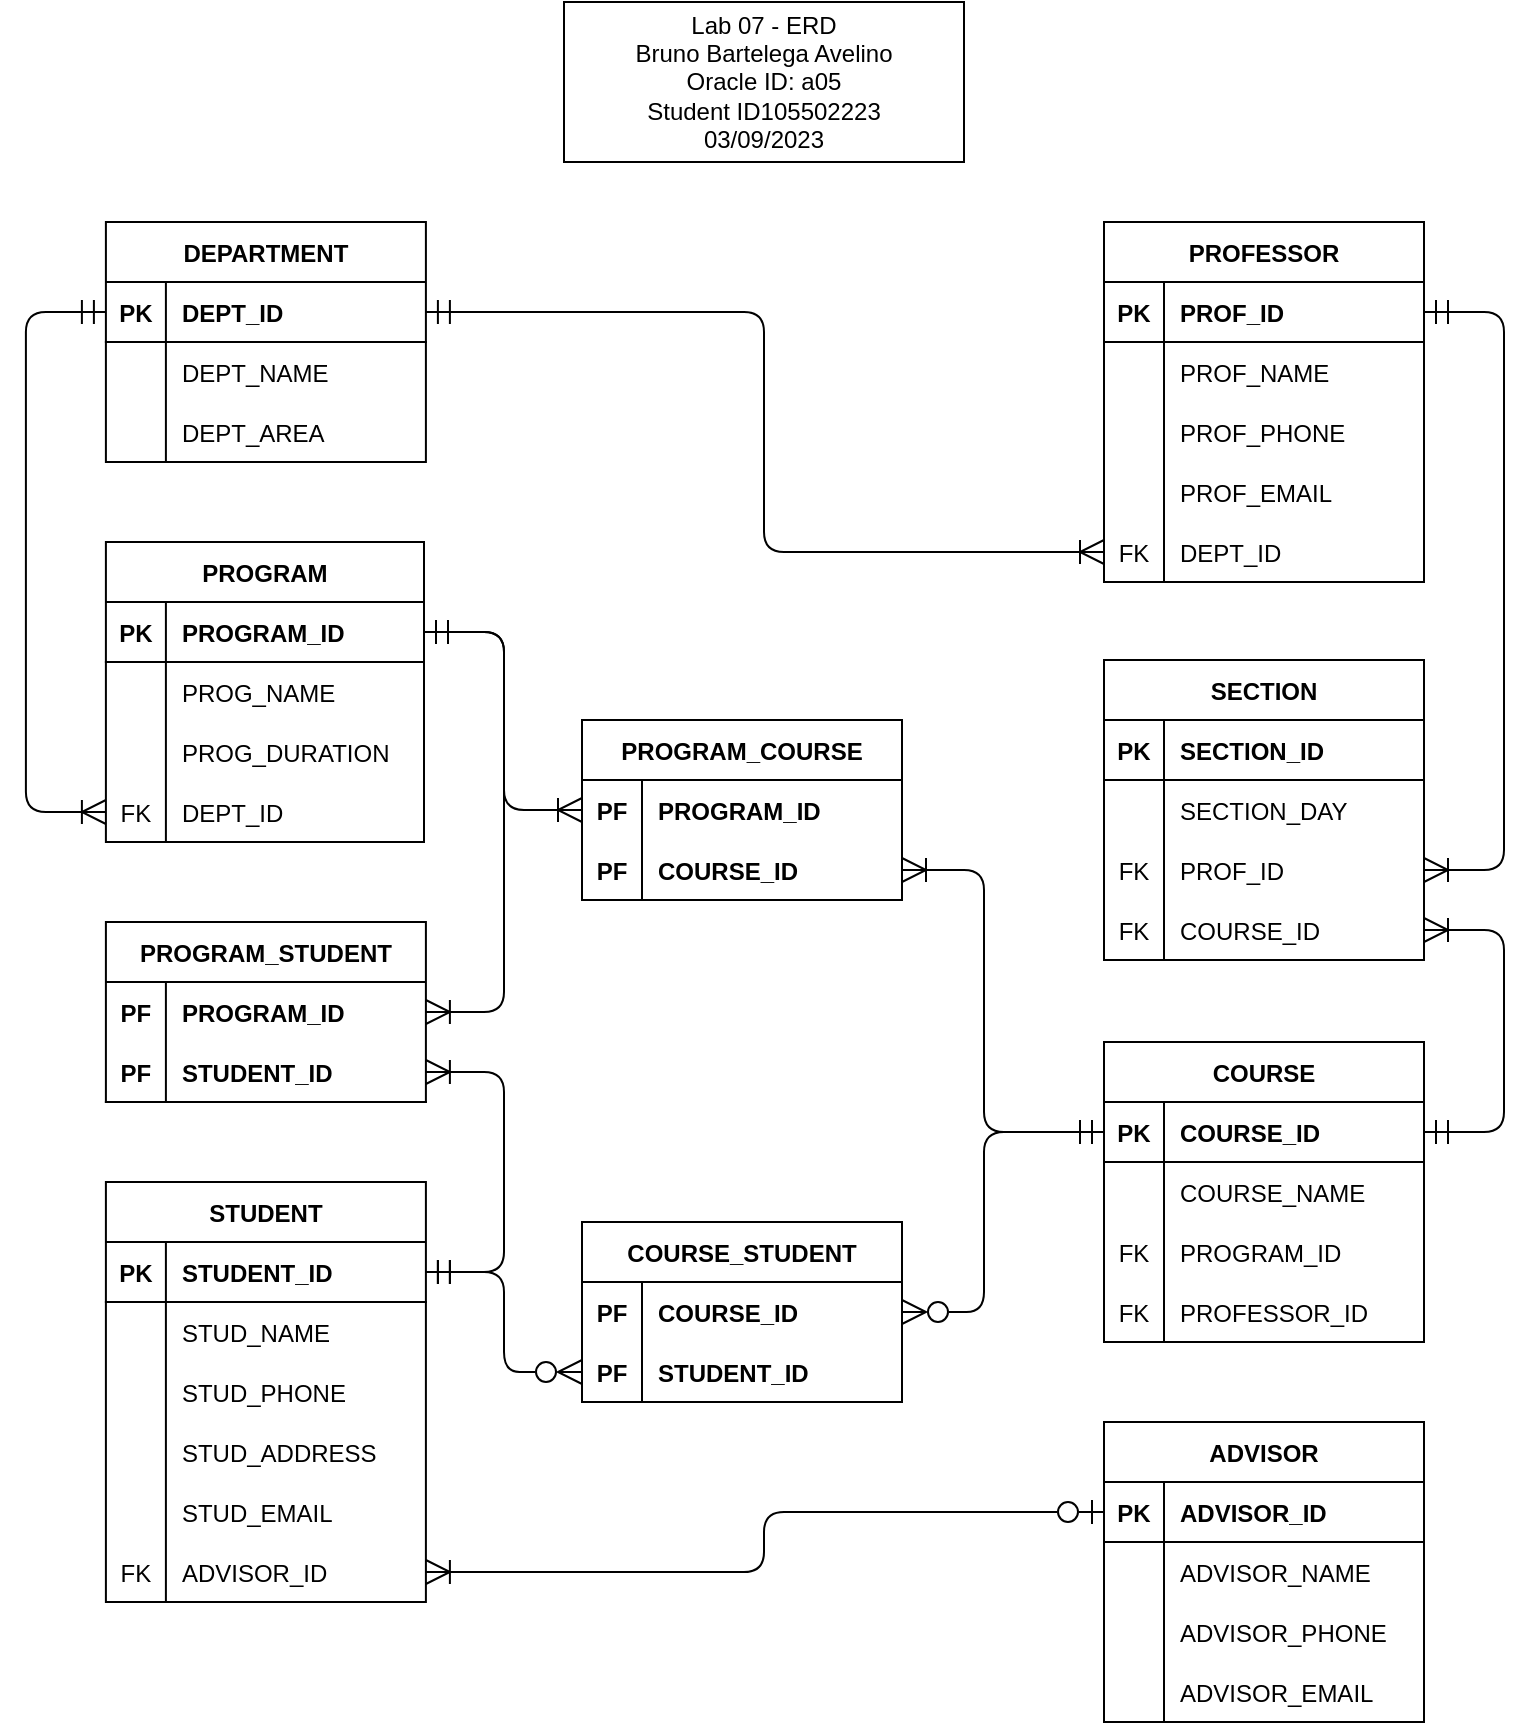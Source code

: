 <mxfile version="21.0.4"><diagram id="CVTGVCPE7LgqvDYVuEte" name="Page-1"><mxGraphModel dx="867" dy="292" grid="1" gridSize="10" guides="1" tooltips="1" connect="1" arrows="1" fold="1" page="1" pageScale="1" pageWidth="850" pageHeight="1100" math="0" shadow="0"><root><mxCell id="0"/><mxCell id="1" parent="0"/><mxCell id="XXYqgjuafxmfGuiQowhN-2" value="&lt;div&gt;Lab 07 - ERD&lt;br&gt;&lt;/div&gt;&lt;div&gt;Bruno Bartelega Avelino&lt;/div&gt;&lt;div&gt;Oracle ID: a05&lt;br&gt;&lt;/div&gt;&lt;div&gt;Student ID105502223&lt;/div&gt;&lt;div&gt;03/09/2023&lt;br&gt;&lt;/div&gt;" style="rounded=0;whiteSpace=wrap;html=1;" parent="1" vertex="1"><mxGeometry x="320" y="60" width="200" height="80" as="geometry"/></mxCell><mxCell id="5p3Mt7-Sqx5Fg2AVZ-9w-5" value="PROGRAM" style="shape=table;startSize=30;container=1;collapsible=1;childLayout=tableLayout;fixedRows=1;rowLines=0;fontStyle=1;align=center;resizeLast=1;" parent="1" vertex="1"><mxGeometry x="90.95" y="330" width="159.05" height="150" as="geometry"><mxRectangle x="170" y="80" width="120" height="30" as="alternateBounds"/></mxGeometry></mxCell><mxCell id="5p3Mt7-Sqx5Fg2AVZ-9w-6" value="" style="shape=tableRow;horizontal=0;startSize=0;swimlaneHead=0;swimlaneBody=0;fillColor=none;collapsible=0;dropTarget=0;points=[[0,0.5],[1,0.5]];portConstraint=eastwest;top=0;left=0;right=0;bottom=1;" parent="5p3Mt7-Sqx5Fg2AVZ-9w-5" vertex="1"><mxGeometry y="30" width="159.05" height="30" as="geometry"/></mxCell><mxCell id="5p3Mt7-Sqx5Fg2AVZ-9w-7" value="PK" style="shape=partialRectangle;connectable=0;fillColor=none;top=0;left=0;bottom=0;right=0;fontStyle=1;overflow=hidden;" parent="5p3Mt7-Sqx5Fg2AVZ-9w-6" vertex="1"><mxGeometry width="30" height="30" as="geometry"><mxRectangle width="30" height="30" as="alternateBounds"/></mxGeometry></mxCell><mxCell id="5p3Mt7-Sqx5Fg2AVZ-9w-8" value="PROGRAM_ID" style="shape=partialRectangle;connectable=0;fillColor=none;top=0;left=0;bottom=0;right=0;align=left;spacingLeft=6;fontStyle=1;overflow=hidden;" parent="5p3Mt7-Sqx5Fg2AVZ-9w-6" vertex="1"><mxGeometry x="30" width="129.05" height="30" as="geometry"><mxRectangle width="129.05" height="30" as="alternateBounds"/></mxGeometry></mxCell><mxCell id="5p3Mt7-Sqx5Fg2AVZ-9w-9" value="" style="shape=tableRow;horizontal=0;startSize=0;swimlaneHead=0;swimlaneBody=0;fillColor=none;collapsible=0;dropTarget=0;points=[[0,0.5],[1,0.5]];portConstraint=eastwest;top=0;left=0;right=0;bottom=0;" parent="5p3Mt7-Sqx5Fg2AVZ-9w-5" vertex="1"><mxGeometry y="60" width="159.05" height="30" as="geometry"/></mxCell><mxCell id="5p3Mt7-Sqx5Fg2AVZ-9w-10" value="" style="shape=partialRectangle;connectable=0;fillColor=none;top=0;left=0;bottom=0;right=0;editable=1;overflow=hidden;strokeColor=default;" parent="5p3Mt7-Sqx5Fg2AVZ-9w-9" vertex="1"><mxGeometry width="30" height="30" as="geometry"><mxRectangle width="30" height="30" as="alternateBounds"/></mxGeometry></mxCell><mxCell id="5p3Mt7-Sqx5Fg2AVZ-9w-11" value="PROG_NAME" style="shape=partialRectangle;connectable=0;fillColor=none;top=0;left=0;bottom=0;right=0;align=left;spacingLeft=6;overflow=hidden;strokeColor=default;" parent="5p3Mt7-Sqx5Fg2AVZ-9w-9" vertex="1"><mxGeometry x="30" width="129.05" height="30" as="geometry"><mxRectangle width="129.05" height="30" as="alternateBounds"/></mxGeometry></mxCell><mxCell id="5p3Mt7-Sqx5Fg2AVZ-9w-104" value="" style="shape=tableRow;horizontal=0;startSize=0;swimlaneHead=0;swimlaneBody=0;fillColor=none;collapsible=0;dropTarget=0;points=[[0,0.5],[1,0.5]];portConstraint=eastwest;top=0;left=0;right=0;bottom=0;" parent="5p3Mt7-Sqx5Fg2AVZ-9w-5" vertex="1"><mxGeometry y="90" width="159.05" height="30" as="geometry"/></mxCell><mxCell id="5p3Mt7-Sqx5Fg2AVZ-9w-105" value="" style="shape=partialRectangle;connectable=0;fillColor=none;top=0;left=0;bottom=0;right=0;editable=1;overflow=hidden;strokeColor=default;" parent="5p3Mt7-Sqx5Fg2AVZ-9w-104" vertex="1"><mxGeometry width="30" height="30" as="geometry"><mxRectangle width="30" height="30" as="alternateBounds"/></mxGeometry></mxCell><mxCell id="5p3Mt7-Sqx5Fg2AVZ-9w-106" value="PROG_DURATION" style="shape=partialRectangle;connectable=0;fillColor=none;top=0;left=0;bottom=0;right=0;align=left;spacingLeft=6;overflow=hidden;strokeColor=default;" parent="5p3Mt7-Sqx5Fg2AVZ-9w-104" vertex="1"><mxGeometry x="30" width="129.05" height="30" as="geometry"><mxRectangle width="129.05" height="30" as="alternateBounds"/></mxGeometry></mxCell><mxCell id="5p3Mt7-Sqx5Fg2AVZ-9w-12" value="" style="shape=tableRow;horizontal=0;startSize=0;swimlaneHead=0;swimlaneBody=0;fillColor=none;collapsible=0;dropTarget=0;points=[[0,0.5],[1,0.5]];portConstraint=eastwest;top=0;left=0;right=0;bottom=0;" parent="5p3Mt7-Sqx5Fg2AVZ-9w-5" vertex="1"><mxGeometry y="120" width="159.05" height="30" as="geometry"/></mxCell><mxCell id="5p3Mt7-Sqx5Fg2AVZ-9w-13" value="FK" style="shape=partialRectangle;connectable=0;fillColor=none;top=0;left=0;bottom=0;right=0;editable=1;overflow=hidden;" parent="5p3Mt7-Sqx5Fg2AVZ-9w-12" vertex="1"><mxGeometry width="30" height="30" as="geometry"><mxRectangle width="30" height="30" as="alternateBounds"/></mxGeometry></mxCell><mxCell id="5p3Mt7-Sqx5Fg2AVZ-9w-14" value="DEPT_ID" style="shape=partialRectangle;connectable=0;fillColor=none;top=0;left=0;bottom=0;right=0;align=left;spacingLeft=6;overflow=hidden;strokeColor=default;" parent="5p3Mt7-Sqx5Fg2AVZ-9w-12" vertex="1"><mxGeometry x="30" width="129.05" height="30" as="geometry"><mxRectangle width="129.05" height="30" as="alternateBounds"/></mxGeometry></mxCell><mxCell id="5p3Mt7-Sqx5Fg2AVZ-9w-15" value="DEPARTMENT" style="shape=table;startSize=30;container=1;collapsible=1;childLayout=tableLayout;fixedRows=1;rowLines=0;fontStyle=1;align=center;resizeLast=1;" parent="1" vertex="1"><mxGeometry x="90.95" y="170" width="160" height="120" as="geometry"><mxRectangle x="170" y="80" width="120" height="30" as="alternateBounds"/></mxGeometry></mxCell><mxCell id="5p3Mt7-Sqx5Fg2AVZ-9w-16" value="" style="shape=tableRow;horizontal=0;startSize=0;swimlaneHead=0;swimlaneBody=0;fillColor=none;collapsible=0;dropTarget=0;points=[[0,0.5],[1,0.5]];portConstraint=eastwest;top=0;left=0;right=0;bottom=1;" parent="5p3Mt7-Sqx5Fg2AVZ-9w-15" vertex="1"><mxGeometry y="30" width="160" height="30" as="geometry"/></mxCell><mxCell id="5p3Mt7-Sqx5Fg2AVZ-9w-17" value="PK" style="shape=partialRectangle;connectable=0;fillColor=none;top=0;left=0;bottom=0;right=0;fontStyle=1;overflow=hidden;" parent="5p3Mt7-Sqx5Fg2AVZ-9w-16" vertex="1"><mxGeometry width="30" height="30" as="geometry"><mxRectangle width="30" height="30" as="alternateBounds"/></mxGeometry></mxCell><mxCell id="5p3Mt7-Sqx5Fg2AVZ-9w-18" value="DEPT_ID" style="shape=partialRectangle;connectable=0;fillColor=none;top=0;left=0;bottom=0;right=0;align=left;spacingLeft=6;fontStyle=1;overflow=hidden;" parent="5p3Mt7-Sqx5Fg2AVZ-9w-16" vertex="1"><mxGeometry x="30" width="130" height="30" as="geometry"><mxRectangle width="130" height="30" as="alternateBounds"/></mxGeometry></mxCell><mxCell id="5p3Mt7-Sqx5Fg2AVZ-9w-19" value="" style="shape=tableRow;horizontal=0;startSize=0;swimlaneHead=0;swimlaneBody=0;fillColor=none;collapsible=0;dropTarget=0;points=[[0,0.5],[1,0.5]];portConstraint=eastwest;top=0;left=0;right=0;bottom=0;" parent="5p3Mt7-Sqx5Fg2AVZ-9w-15" vertex="1"><mxGeometry y="60" width="160" height="30" as="geometry"/></mxCell><mxCell id="5p3Mt7-Sqx5Fg2AVZ-9w-20" value="" style="shape=partialRectangle;connectable=0;fillColor=none;top=0;left=0;bottom=0;right=0;editable=1;overflow=hidden;strokeColor=default;" parent="5p3Mt7-Sqx5Fg2AVZ-9w-19" vertex="1"><mxGeometry width="30" height="30" as="geometry"><mxRectangle width="30" height="30" as="alternateBounds"/></mxGeometry></mxCell><mxCell id="5p3Mt7-Sqx5Fg2AVZ-9w-21" value="DEPT_NAME" style="shape=partialRectangle;connectable=0;fillColor=none;top=0;left=0;bottom=0;right=0;align=left;spacingLeft=6;overflow=hidden;strokeColor=default;" parent="5p3Mt7-Sqx5Fg2AVZ-9w-19" vertex="1"><mxGeometry x="30" width="130" height="30" as="geometry"><mxRectangle width="130" height="30" as="alternateBounds"/></mxGeometry></mxCell><mxCell id="5p3Mt7-Sqx5Fg2AVZ-9w-22" value="" style="shape=tableRow;horizontal=0;startSize=0;swimlaneHead=0;swimlaneBody=0;fillColor=none;collapsible=0;dropTarget=0;points=[[0,0.5],[1,0.5]];portConstraint=eastwest;top=0;left=0;right=0;bottom=0;" parent="5p3Mt7-Sqx5Fg2AVZ-9w-15" vertex="1"><mxGeometry y="90" width="160" height="30" as="geometry"/></mxCell><mxCell id="5p3Mt7-Sqx5Fg2AVZ-9w-23" value="" style="shape=partialRectangle;connectable=0;fillColor=none;top=0;left=0;bottom=0;right=0;editable=1;overflow=hidden;" parent="5p3Mt7-Sqx5Fg2AVZ-9w-22" vertex="1"><mxGeometry width="30" height="30" as="geometry"><mxRectangle width="30" height="30" as="alternateBounds"/></mxGeometry></mxCell><mxCell id="5p3Mt7-Sqx5Fg2AVZ-9w-24" value="DEPT_AREA" style="shape=partialRectangle;connectable=0;fillColor=none;top=0;left=0;bottom=0;right=0;align=left;spacingLeft=6;overflow=hidden;strokeColor=default;" parent="5p3Mt7-Sqx5Fg2AVZ-9w-22" vertex="1"><mxGeometry x="30" width="130" height="30" as="geometry"><mxRectangle width="130" height="30" as="alternateBounds"/></mxGeometry></mxCell><mxCell id="5p3Mt7-Sqx5Fg2AVZ-9w-25" value="PROGRAM_STUDENT" style="shape=table;startSize=30;container=1;collapsible=1;childLayout=tableLayout;fixedRows=1;rowLines=0;fontStyle=1;align=center;resizeLast=1;" parent="1" vertex="1"><mxGeometry x="90.95" y="520" width="160" height="90" as="geometry"/></mxCell><mxCell id="5p3Mt7-Sqx5Fg2AVZ-9w-26" value="" style="shape=tableRow;horizontal=0;startSize=0;swimlaneHead=0;swimlaneBody=0;fillColor=none;collapsible=0;dropTarget=0;points=[[0,0.5],[1,0.5]];portConstraint=eastwest;top=0;left=0;right=0;bottom=0;" parent="5p3Mt7-Sqx5Fg2AVZ-9w-25" vertex="1"><mxGeometry y="30" width="160" height="30" as="geometry"/></mxCell><mxCell id="5p3Mt7-Sqx5Fg2AVZ-9w-27" value="PF" style="shape=partialRectangle;connectable=0;fillColor=none;top=0;left=0;bottom=0;right=0;fontStyle=1;overflow=hidden;" parent="5p3Mt7-Sqx5Fg2AVZ-9w-26" vertex="1"><mxGeometry width="30" height="30" as="geometry"><mxRectangle width="30" height="30" as="alternateBounds"/></mxGeometry></mxCell><mxCell id="5p3Mt7-Sqx5Fg2AVZ-9w-28" value="PROGRAM_ID" style="shape=partialRectangle;connectable=0;fillColor=none;top=0;left=0;bottom=0;right=0;align=left;spacingLeft=6;fontStyle=1;overflow=hidden;" parent="5p3Mt7-Sqx5Fg2AVZ-9w-26" vertex="1"><mxGeometry x="30" width="130" height="30" as="geometry"><mxRectangle width="130" height="30" as="alternateBounds"/></mxGeometry></mxCell><mxCell id="5p3Mt7-Sqx5Fg2AVZ-9w-29" value="" style="shape=tableRow;horizontal=0;startSize=0;swimlaneHead=0;swimlaneBody=0;fillColor=none;collapsible=0;dropTarget=0;points=[[0,0.5],[1,0.5]];portConstraint=eastwest;top=0;left=0;right=0;bottom=1;" parent="5p3Mt7-Sqx5Fg2AVZ-9w-25" vertex="1"><mxGeometry y="60" width="160" height="30" as="geometry"/></mxCell><mxCell id="5p3Mt7-Sqx5Fg2AVZ-9w-30" value="PF" style="shape=partialRectangle;connectable=0;fillColor=none;top=0;left=0;bottom=0;right=0;fontStyle=1;overflow=hidden;" parent="5p3Mt7-Sqx5Fg2AVZ-9w-29" vertex="1"><mxGeometry width="30" height="30" as="geometry"><mxRectangle width="30" height="30" as="alternateBounds"/></mxGeometry></mxCell><mxCell id="5p3Mt7-Sqx5Fg2AVZ-9w-31" value="STUDENT_ID" style="shape=partialRectangle;connectable=0;fillColor=none;top=0;left=0;bottom=0;right=0;align=left;spacingLeft=6;fontStyle=1;overflow=hidden;" parent="5p3Mt7-Sqx5Fg2AVZ-9w-29" vertex="1"><mxGeometry x="30" width="130" height="30" as="geometry"><mxRectangle width="130" height="30" as="alternateBounds"/></mxGeometry></mxCell><mxCell id="5p3Mt7-Sqx5Fg2AVZ-9w-32" value="STUDENT" style="shape=table;startSize=30;container=1;collapsible=1;childLayout=tableLayout;fixedRows=1;rowLines=0;fontStyle=1;align=center;resizeLast=1;" parent="1" vertex="1"><mxGeometry x="90.95" y="650" width="160" height="210" as="geometry"><mxRectangle x="170" y="80" width="120" height="30" as="alternateBounds"/></mxGeometry></mxCell><mxCell id="5p3Mt7-Sqx5Fg2AVZ-9w-33" value="" style="shape=tableRow;horizontal=0;startSize=0;swimlaneHead=0;swimlaneBody=0;fillColor=none;collapsible=0;dropTarget=0;points=[[0,0.5],[1,0.5]];portConstraint=eastwest;top=0;left=0;right=0;bottom=1;" parent="5p3Mt7-Sqx5Fg2AVZ-9w-32" vertex="1"><mxGeometry y="30" width="160" height="30" as="geometry"/></mxCell><mxCell id="5p3Mt7-Sqx5Fg2AVZ-9w-34" value="PK" style="shape=partialRectangle;connectable=0;fillColor=none;top=0;left=0;bottom=0;right=0;fontStyle=1;overflow=hidden;" parent="5p3Mt7-Sqx5Fg2AVZ-9w-33" vertex="1"><mxGeometry width="30" height="30" as="geometry"><mxRectangle width="30" height="30" as="alternateBounds"/></mxGeometry></mxCell><mxCell id="5p3Mt7-Sqx5Fg2AVZ-9w-35" value="STUDENT_ID" style="shape=partialRectangle;connectable=0;fillColor=none;top=0;left=0;bottom=0;right=0;align=left;spacingLeft=6;fontStyle=1;overflow=hidden;" parent="5p3Mt7-Sqx5Fg2AVZ-9w-33" vertex="1"><mxGeometry x="30" width="130" height="30" as="geometry"><mxRectangle width="130" height="30" as="alternateBounds"/></mxGeometry></mxCell><mxCell id="5p3Mt7-Sqx5Fg2AVZ-9w-36" value="" style="shape=tableRow;horizontal=0;startSize=0;swimlaneHead=0;swimlaneBody=0;fillColor=none;collapsible=0;dropTarget=0;points=[[0,0.5],[1,0.5]];portConstraint=eastwest;top=0;left=0;right=0;bottom=0;" parent="5p3Mt7-Sqx5Fg2AVZ-9w-32" vertex="1"><mxGeometry y="60" width="160" height="30" as="geometry"/></mxCell><mxCell id="5p3Mt7-Sqx5Fg2AVZ-9w-37" value="" style="shape=partialRectangle;connectable=0;fillColor=none;top=0;left=0;bottom=0;right=0;editable=1;overflow=hidden;strokeColor=default;" parent="5p3Mt7-Sqx5Fg2AVZ-9w-36" vertex="1"><mxGeometry width="30" height="30" as="geometry"><mxRectangle width="30" height="30" as="alternateBounds"/></mxGeometry></mxCell><mxCell id="5p3Mt7-Sqx5Fg2AVZ-9w-38" value="STUD_NAME" style="shape=partialRectangle;connectable=0;fillColor=none;top=0;left=0;bottom=0;right=0;align=left;spacingLeft=6;overflow=hidden;strokeColor=default;" parent="5p3Mt7-Sqx5Fg2AVZ-9w-36" vertex="1"><mxGeometry x="30" width="130" height="30" as="geometry"><mxRectangle width="130" height="30" as="alternateBounds"/></mxGeometry></mxCell><mxCell id="5p3Mt7-Sqx5Fg2AVZ-9w-48" value="" style="shape=tableRow;horizontal=0;startSize=0;swimlaneHead=0;swimlaneBody=0;fillColor=none;collapsible=0;dropTarget=0;points=[[0,0.5],[1,0.5]];portConstraint=eastwest;top=0;left=0;right=0;bottom=0;" parent="5p3Mt7-Sqx5Fg2AVZ-9w-32" vertex="1"><mxGeometry y="90" width="160" height="30" as="geometry"/></mxCell><mxCell id="5p3Mt7-Sqx5Fg2AVZ-9w-49" value="" style="shape=partialRectangle;connectable=0;fillColor=none;top=0;left=0;bottom=0;right=0;editable=1;overflow=hidden;" parent="5p3Mt7-Sqx5Fg2AVZ-9w-48" vertex="1"><mxGeometry width="30" height="30" as="geometry"><mxRectangle width="30" height="30" as="alternateBounds"/></mxGeometry></mxCell><mxCell id="5p3Mt7-Sqx5Fg2AVZ-9w-50" value="STUD_PHONE" style="shape=partialRectangle;connectable=0;fillColor=none;top=0;left=0;bottom=0;right=0;align=left;spacingLeft=6;overflow=hidden;strokeColor=default;" parent="5p3Mt7-Sqx5Fg2AVZ-9w-48" vertex="1"><mxGeometry x="30" width="130" height="30" as="geometry"><mxRectangle width="130" height="30" as="alternateBounds"/></mxGeometry></mxCell><mxCell id="5p3Mt7-Sqx5Fg2AVZ-9w-45" value="" style="shape=tableRow;horizontal=0;startSize=0;swimlaneHead=0;swimlaneBody=0;fillColor=none;collapsible=0;dropTarget=0;points=[[0,0.5],[1,0.5]];portConstraint=eastwest;top=0;left=0;right=0;bottom=0;" parent="5p3Mt7-Sqx5Fg2AVZ-9w-32" vertex="1"><mxGeometry y="120" width="160" height="30" as="geometry"/></mxCell><mxCell id="5p3Mt7-Sqx5Fg2AVZ-9w-46" value="" style="shape=partialRectangle;connectable=0;fillColor=none;top=0;left=0;bottom=0;right=0;editable=1;overflow=hidden;" parent="5p3Mt7-Sqx5Fg2AVZ-9w-45" vertex="1"><mxGeometry width="30" height="30" as="geometry"><mxRectangle width="30" height="30" as="alternateBounds"/></mxGeometry></mxCell><mxCell id="5p3Mt7-Sqx5Fg2AVZ-9w-47" value="STUD_ADDRESS" style="shape=partialRectangle;connectable=0;fillColor=none;top=0;left=0;bottom=0;right=0;align=left;spacingLeft=6;overflow=hidden;strokeColor=default;" parent="5p3Mt7-Sqx5Fg2AVZ-9w-45" vertex="1"><mxGeometry x="30" width="130" height="30" as="geometry"><mxRectangle width="130" height="30" as="alternateBounds"/></mxGeometry></mxCell><mxCell id="5p3Mt7-Sqx5Fg2AVZ-9w-42" value="" style="shape=tableRow;horizontal=0;startSize=0;swimlaneHead=0;swimlaneBody=0;fillColor=none;collapsible=0;dropTarget=0;points=[[0,0.5],[1,0.5]];portConstraint=eastwest;top=0;left=0;right=0;bottom=0;" parent="5p3Mt7-Sqx5Fg2AVZ-9w-32" vertex="1"><mxGeometry y="150" width="160" height="30" as="geometry"/></mxCell><mxCell id="5p3Mt7-Sqx5Fg2AVZ-9w-43" value="" style="shape=partialRectangle;connectable=0;fillColor=none;top=0;left=0;bottom=0;right=0;editable=1;overflow=hidden;" parent="5p3Mt7-Sqx5Fg2AVZ-9w-42" vertex="1"><mxGeometry width="30" height="30" as="geometry"><mxRectangle width="30" height="30" as="alternateBounds"/></mxGeometry></mxCell><mxCell id="5p3Mt7-Sqx5Fg2AVZ-9w-44" value="STUD_EMAIL" style="shape=partialRectangle;connectable=0;fillColor=none;top=0;left=0;bottom=0;right=0;align=left;spacingLeft=6;overflow=hidden;strokeColor=default;" parent="5p3Mt7-Sqx5Fg2AVZ-9w-42" vertex="1"><mxGeometry x="30" width="130" height="30" as="geometry"><mxRectangle width="130" height="30" as="alternateBounds"/></mxGeometry></mxCell><mxCell id="5p3Mt7-Sqx5Fg2AVZ-9w-220" value="" style="shape=tableRow;horizontal=0;startSize=0;swimlaneHead=0;swimlaneBody=0;fillColor=none;collapsible=0;dropTarget=0;points=[[0,0.5],[1,0.5]];portConstraint=eastwest;top=0;left=0;right=0;bottom=0;" parent="5p3Mt7-Sqx5Fg2AVZ-9w-32" vertex="1"><mxGeometry y="180" width="160" height="30" as="geometry"/></mxCell><mxCell id="5p3Mt7-Sqx5Fg2AVZ-9w-221" value="FK" style="shape=partialRectangle;connectable=0;fillColor=none;top=0;left=0;bottom=0;right=0;editable=1;overflow=hidden;" parent="5p3Mt7-Sqx5Fg2AVZ-9w-220" vertex="1"><mxGeometry width="30" height="30" as="geometry"><mxRectangle width="30" height="30" as="alternateBounds"/></mxGeometry></mxCell><mxCell id="5p3Mt7-Sqx5Fg2AVZ-9w-222" value="ADVISOR_ID" style="shape=partialRectangle;connectable=0;fillColor=none;top=0;left=0;bottom=0;right=0;align=left;spacingLeft=6;overflow=hidden;strokeColor=default;" parent="5p3Mt7-Sqx5Fg2AVZ-9w-220" vertex="1"><mxGeometry x="30" width="130" height="30" as="geometry"><mxRectangle width="130" height="30" as="alternateBounds"/></mxGeometry></mxCell><mxCell id="5p3Mt7-Sqx5Fg2AVZ-9w-51" value="ADVISOR" style="shape=table;startSize=30;container=1;collapsible=1;childLayout=tableLayout;fixedRows=1;rowLines=0;fontStyle=1;align=center;resizeLast=1;" parent="1" vertex="1"><mxGeometry x="590.0" y="770" width="160" height="150" as="geometry"><mxRectangle x="170" y="80" width="120" height="30" as="alternateBounds"/></mxGeometry></mxCell><mxCell id="5p3Mt7-Sqx5Fg2AVZ-9w-52" value="" style="shape=tableRow;horizontal=0;startSize=0;swimlaneHead=0;swimlaneBody=0;fillColor=none;collapsible=0;dropTarget=0;points=[[0,0.5],[1,0.5]];portConstraint=eastwest;top=0;left=0;right=0;bottom=1;" parent="5p3Mt7-Sqx5Fg2AVZ-9w-51" vertex="1"><mxGeometry y="30" width="160" height="30" as="geometry"/></mxCell><mxCell id="5p3Mt7-Sqx5Fg2AVZ-9w-53" value="PK" style="shape=partialRectangle;connectable=0;fillColor=none;top=0;left=0;bottom=0;right=0;fontStyle=1;overflow=hidden;" parent="5p3Mt7-Sqx5Fg2AVZ-9w-52" vertex="1"><mxGeometry width="30" height="30" as="geometry"><mxRectangle width="30" height="30" as="alternateBounds"/></mxGeometry></mxCell><mxCell id="5p3Mt7-Sqx5Fg2AVZ-9w-54" value="ADVISOR_ID" style="shape=partialRectangle;connectable=0;fillColor=none;top=0;left=0;bottom=0;right=0;align=left;spacingLeft=6;fontStyle=1;overflow=hidden;" parent="5p3Mt7-Sqx5Fg2AVZ-9w-52" vertex="1"><mxGeometry x="30" width="130" height="30" as="geometry"><mxRectangle width="130" height="30" as="alternateBounds"/></mxGeometry></mxCell><mxCell id="5p3Mt7-Sqx5Fg2AVZ-9w-55" value="" style="shape=tableRow;horizontal=0;startSize=0;swimlaneHead=0;swimlaneBody=0;fillColor=none;collapsible=0;dropTarget=0;points=[[0,0.5],[1,0.5]];portConstraint=eastwest;top=0;left=0;right=0;bottom=0;" parent="5p3Mt7-Sqx5Fg2AVZ-9w-51" vertex="1"><mxGeometry y="60" width="160" height="30" as="geometry"/></mxCell><mxCell id="5p3Mt7-Sqx5Fg2AVZ-9w-56" value="" style="shape=partialRectangle;connectable=0;fillColor=none;top=0;left=0;bottom=0;right=0;editable=1;overflow=hidden;strokeColor=default;" parent="5p3Mt7-Sqx5Fg2AVZ-9w-55" vertex="1"><mxGeometry width="30" height="30" as="geometry"><mxRectangle width="30" height="30" as="alternateBounds"/></mxGeometry></mxCell><mxCell id="5p3Mt7-Sqx5Fg2AVZ-9w-57" value="ADVISOR_NAME" style="shape=partialRectangle;connectable=0;fillColor=none;top=0;left=0;bottom=0;right=0;align=left;spacingLeft=6;overflow=hidden;strokeColor=default;" parent="5p3Mt7-Sqx5Fg2AVZ-9w-55" vertex="1"><mxGeometry x="30" width="130" height="30" as="geometry"><mxRectangle width="130" height="30" as="alternateBounds"/></mxGeometry></mxCell><mxCell id="5p3Mt7-Sqx5Fg2AVZ-9w-111" value="" style="shape=tableRow;horizontal=0;startSize=0;swimlaneHead=0;swimlaneBody=0;fillColor=none;collapsible=0;dropTarget=0;points=[[0,0.5],[1,0.5]];portConstraint=eastwest;top=0;left=0;right=0;bottom=0;" parent="5p3Mt7-Sqx5Fg2AVZ-9w-51" vertex="1"><mxGeometry y="90" width="160" height="30" as="geometry"/></mxCell><mxCell id="5p3Mt7-Sqx5Fg2AVZ-9w-112" value="" style="shape=partialRectangle;connectable=0;fillColor=none;top=0;left=0;bottom=0;right=0;editable=1;overflow=hidden;strokeColor=default;" parent="5p3Mt7-Sqx5Fg2AVZ-9w-111" vertex="1"><mxGeometry width="30" height="30" as="geometry"><mxRectangle width="30" height="30" as="alternateBounds"/></mxGeometry></mxCell><mxCell id="5p3Mt7-Sqx5Fg2AVZ-9w-113" value="ADVISOR_PHONE" style="shape=partialRectangle;connectable=0;fillColor=none;top=0;left=0;bottom=0;right=0;align=left;spacingLeft=6;overflow=hidden;strokeColor=default;" parent="5p3Mt7-Sqx5Fg2AVZ-9w-111" vertex="1"><mxGeometry x="30" width="130" height="30" as="geometry"><mxRectangle width="130" height="30" as="alternateBounds"/></mxGeometry></mxCell><mxCell id="5p3Mt7-Sqx5Fg2AVZ-9w-117" value="" style="shape=tableRow;horizontal=0;startSize=0;swimlaneHead=0;swimlaneBody=0;fillColor=none;collapsible=0;dropTarget=0;points=[[0,0.5],[1,0.5]];portConstraint=eastwest;top=0;left=0;right=0;bottom=0;" parent="5p3Mt7-Sqx5Fg2AVZ-9w-51" vertex="1"><mxGeometry y="120" width="160" height="30" as="geometry"/></mxCell><mxCell id="5p3Mt7-Sqx5Fg2AVZ-9w-118" value="" style="shape=partialRectangle;connectable=0;fillColor=none;top=0;left=0;bottom=0;right=0;editable=1;overflow=hidden;strokeColor=default;" parent="5p3Mt7-Sqx5Fg2AVZ-9w-117" vertex="1"><mxGeometry width="30" height="30" as="geometry"><mxRectangle width="30" height="30" as="alternateBounds"/></mxGeometry></mxCell><mxCell id="5p3Mt7-Sqx5Fg2AVZ-9w-119" value="ADVISOR_EMAIL" style="shape=partialRectangle;connectable=0;fillColor=none;top=0;left=0;bottom=0;right=0;align=left;spacingLeft=6;overflow=hidden;strokeColor=default;" parent="5p3Mt7-Sqx5Fg2AVZ-9w-117" vertex="1"><mxGeometry x="30" width="130" height="30" as="geometry"><mxRectangle width="130" height="30" as="alternateBounds"/></mxGeometry></mxCell><mxCell id="5p3Mt7-Sqx5Fg2AVZ-9w-58" value="PROFESSOR" style="shape=table;startSize=30;container=1;collapsible=1;childLayout=tableLayout;fixedRows=1;rowLines=0;fontStyle=1;align=center;resizeLast=1;" parent="1" vertex="1"><mxGeometry x="590.0" y="170" width="160" height="180" as="geometry"><mxRectangle x="170" y="80" width="120" height="30" as="alternateBounds"/></mxGeometry></mxCell><mxCell id="5p3Mt7-Sqx5Fg2AVZ-9w-59" value="" style="shape=tableRow;horizontal=0;startSize=0;swimlaneHead=0;swimlaneBody=0;fillColor=none;collapsible=0;dropTarget=0;points=[[0,0.5],[1,0.5]];portConstraint=eastwest;top=0;left=0;right=0;bottom=1;" parent="5p3Mt7-Sqx5Fg2AVZ-9w-58" vertex="1"><mxGeometry y="30" width="160" height="30" as="geometry"/></mxCell><mxCell id="5p3Mt7-Sqx5Fg2AVZ-9w-60" value="PK" style="shape=partialRectangle;connectable=0;fillColor=none;top=0;left=0;bottom=0;right=0;fontStyle=1;overflow=hidden;" parent="5p3Mt7-Sqx5Fg2AVZ-9w-59" vertex="1"><mxGeometry width="30" height="30" as="geometry"><mxRectangle width="30" height="30" as="alternateBounds"/></mxGeometry></mxCell><mxCell id="5p3Mt7-Sqx5Fg2AVZ-9w-61" value="PROF_ID" style="shape=partialRectangle;connectable=0;fillColor=none;top=0;left=0;bottom=0;right=0;align=left;spacingLeft=6;fontStyle=1;overflow=hidden;" parent="5p3Mt7-Sqx5Fg2AVZ-9w-59" vertex="1"><mxGeometry x="30" width="130" height="30" as="geometry"><mxRectangle width="130" height="30" as="alternateBounds"/></mxGeometry></mxCell><mxCell id="5p3Mt7-Sqx5Fg2AVZ-9w-62" value="" style="shape=tableRow;horizontal=0;startSize=0;swimlaneHead=0;swimlaneBody=0;fillColor=none;collapsible=0;dropTarget=0;points=[[0,0.5],[1,0.5]];portConstraint=eastwest;top=0;left=0;right=0;bottom=0;" parent="5p3Mt7-Sqx5Fg2AVZ-9w-58" vertex="1"><mxGeometry y="60" width="160" height="30" as="geometry"/></mxCell><mxCell id="5p3Mt7-Sqx5Fg2AVZ-9w-63" value="" style="shape=partialRectangle;connectable=0;fillColor=none;top=0;left=0;bottom=0;right=0;editable=1;overflow=hidden;strokeColor=default;" parent="5p3Mt7-Sqx5Fg2AVZ-9w-62" vertex="1"><mxGeometry width="30" height="30" as="geometry"><mxRectangle width="30" height="30" as="alternateBounds"/></mxGeometry></mxCell><mxCell id="5p3Mt7-Sqx5Fg2AVZ-9w-64" value="PROF_NAME" style="shape=partialRectangle;connectable=0;fillColor=none;top=0;left=0;bottom=0;right=0;align=left;spacingLeft=6;overflow=hidden;strokeColor=default;" parent="5p3Mt7-Sqx5Fg2AVZ-9w-62" vertex="1"><mxGeometry x="30" width="130" height="30" as="geometry"><mxRectangle width="130" height="30" as="alternateBounds"/></mxGeometry></mxCell><mxCell id="5p3Mt7-Sqx5Fg2AVZ-9w-108" value="" style="shape=tableRow;horizontal=0;startSize=0;swimlaneHead=0;swimlaneBody=0;fillColor=none;collapsible=0;dropTarget=0;points=[[0,0.5],[1,0.5]];portConstraint=eastwest;top=0;left=0;right=0;bottom=0;" parent="5p3Mt7-Sqx5Fg2AVZ-9w-58" vertex="1"><mxGeometry y="90" width="160" height="30" as="geometry"/></mxCell><mxCell id="5p3Mt7-Sqx5Fg2AVZ-9w-109" value="" style="shape=partialRectangle;connectable=0;fillColor=none;top=0;left=0;bottom=0;right=0;editable=1;overflow=hidden;strokeColor=default;" parent="5p3Mt7-Sqx5Fg2AVZ-9w-108" vertex="1"><mxGeometry width="30" height="30" as="geometry"><mxRectangle width="30" height="30" as="alternateBounds"/></mxGeometry></mxCell><mxCell id="5p3Mt7-Sqx5Fg2AVZ-9w-110" value="PROF_PHONE" style="shape=partialRectangle;connectable=0;fillColor=none;top=0;left=0;bottom=0;right=0;align=left;spacingLeft=6;overflow=hidden;strokeColor=default;" parent="5p3Mt7-Sqx5Fg2AVZ-9w-108" vertex="1"><mxGeometry x="30" width="130" height="30" as="geometry"><mxRectangle width="130" height="30" as="alternateBounds"/></mxGeometry></mxCell><mxCell id="5p3Mt7-Sqx5Fg2AVZ-9w-65" value="" style="shape=tableRow;horizontal=0;startSize=0;swimlaneHead=0;swimlaneBody=0;fillColor=none;collapsible=0;dropTarget=0;points=[[0,0.5],[1,0.5]];portConstraint=eastwest;top=0;left=0;right=0;bottom=0;" parent="5p3Mt7-Sqx5Fg2AVZ-9w-58" vertex="1"><mxGeometry y="120" width="160" height="30" as="geometry"/></mxCell><mxCell id="5p3Mt7-Sqx5Fg2AVZ-9w-66" value="" style="shape=partialRectangle;connectable=0;fillColor=none;top=0;left=0;bottom=0;right=0;editable=1;overflow=hidden;strokeColor=default;" parent="5p3Mt7-Sqx5Fg2AVZ-9w-65" vertex="1"><mxGeometry width="30" height="30" as="geometry"><mxRectangle width="30" height="30" as="alternateBounds"/></mxGeometry></mxCell><mxCell id="5p3Mt7-Sqx5Fg2AVZ-9w-67" value="PROF_EMAIL" style="shape=partialRectangle;connectable=0;fillColor=none;top=0;left=0;bottom=0;right=0;align=left;spacingLeft=6;overflow=hidden;strokeColor=default;" parent="5p3Mt7-Sqx5Fg2AVZ-9w-65" vertex="1"><mxGeometry x="30" width="130" height="30" as="geometry"><mxRectangle width="130" height="30" as="alternateBounds"/></mxGeometry></mxCell><mxCell id="5p3Mt7-Sqx5Fg2AVZ-9w-68" value="" style="shape=tableRow;horizontal=0;startSize=0;swimlaneHead=0;swimlaneBody=0;fillColor=none;collapsible=0;dropTarget=0;points=[[0,0.5],[1,0.5]];portConstraint=eastwest;top=0;left=0;right=0;bottom=0;" parent="5p3Mt7-Sqx5Fg2AVZ-9w-58" vertex="1"><mxGeometry y="150" width="160" height="30" as="geometry"/></mxCell><mxCell id="5p3Mt7-Sqx5Fg2AVZ-9w-69" value="FK" style="shape=partialRectangle;connectable=0;fillColor=none;top=0;left=0;bottom=0;right=0;editable=1;overflow=hidden;strokeColor=default;" parent="5p3Mt7-Sqx5Fg2AVZ-9w-68" vertex="1"><mxGeometry width="30" height="30" as="geometry"><mxRectangle width="30" height="30" as="alternateBounds"/></mxGeometry></mxCell><mxCell id="5p3Mt7-Sqx5Fg2AVZ-9w-70" value="DEPT_ID" style="shape=partialRectangle;connectable=0;fillColor=none;top=0;left=0;bottom=0;right=0;align=left;spacingLeft=6;overflow=hidden;strokeColor=default;" parent="5p3Mt7-Sqx5Fg2AVZ-9w-68" vertex="1"><mxGeometry x="30" width="130" height="30" as="geometry"><mxRectangle width="130" height="30" as="alternateBounds"/></mxGeometry></mxCell><mxCell id="5p3Mt7-Sqx5Fg2AVZ-9w-71" value="COURSE" style="shape=table;startSize=30;container=1;collapsible=1;childLayout=tableLayout;fixedRows=1;rowLines=0;fontStyle=1;align=center;resizeLast=1;" parent="1" vertex="1"><mxGeometry x="590.0" y="580" width="160" height="150" as="geometry"><mxRectangle x="170" y="80" width="120" height="30" as="alternateBounds"/></mxGeometry></mxCell><mxCell id="5p3Mt7-Sqx5Fg2AVZ-9w-72" value="" style="shape=tableRow;horizontal=0;startSize=0;swimlaneHead=0;swimlaneBody=0;fillColor=none;collapsible=0;dropTarget=0;points=[[0,0.5],[1,0.5]];portConstraint=eastwest;top=0;left=0;right=0;bottom=1;" parent="5p3Mt7-Sqx5Fg2AVZ-9w-71" vertex="1"><mxGeometry y="30" width="160" height="30" as="geometry"/></mxCell><mxCell id="5p3Mt7-Sqx5Fg2AVZ-9w-73" value="PK" style="shape=partialRectangle;connectable=0;fillColor=none;top=0;left=0;bottom=0;right=0;fontStyle=1;overflow=hidden;" parent="5p3Mt7-Sqx5Fg2AVZ-9w-72" vertex="1"><mxGeometry width="30" height="30" as="geometry"><mxRectangle width="30" height="30" as="alternateBounds"/></mxGeometry></mxCell><mxCell id="5p3Mt7-Sqx5Fg2AVZ-9w-74" value="COURSE_ID" style="shape=partialRectangle;connectable=0;fillColor=none;top=0;left=0;bottom=0;right=0;align=left;spacingLeft=6;fontStyle=1;overflow=hidden;" parent="5p3Mt7-Sqx5Fg2AVZ-9w-72" vertex="1"><mxGeometry x="30" width="130" height="30" as="geometry"><mxRectangle width="130" height="30" as="alternateBounds"/></mxGeometry></mxCell><mxCell id="5p3Mt7-Sqx5Fg2AVZ-9w-75" value="" style="shape=tableRow;horizontal=0;startSize=0;swimlaneHead=0;swimlaneBody=0;fillColor=none;collapsible=0;dropTarget=0;points=[[0,0.5],[1,0.5]];portConstraint=eastwest;top=0;left=0;right=0;bottom=0;" parent="5p3Mt7-Sqx5Fg2AVZ-9w-71" vertex="1"><mxGeometry y="60" width="160" height="30" as="geometry"/></mxCell><mxCell id="5p3Mt7-Sqx5Fg2AVZ-9w-76" value="" style="shape=partialRectangle;connectable=0;fillColor=none;top=0;left=0;bottom=0;right=0;editable=1;overflow=hidden;strokeColor=default;" parent="5p3Mt7-Sqx5Fg2AVZ-9w-75" vertex="1"><mxGeometry width="30" height="30" as="geometry"><mxRectangle width="30" height="30" as="alternateBounds"/></mxGeometry></mxCell><mxCell id="5p3Mt7-Sqx5Fg2AVZ-9w-77" value="COURSE_NAME" style="shape=partialRectangle;connectable=0;fillColor=none;top=0;left=0;bottom=0;right=0;align=left;spacingLeft=6;overflow=hidden;strokeColor=default;" parent="5p3Mt7-Sqx5Fg2AVZ-9w-75" vertex="1"><mxGeometry x="30" width="130" height="30" as="geometry"><mxRectangle width="130" height="30" as="alternateBounds"/></mxGeometry></mxCell><mxCell id="5p3Mt7-Sqx5Fg2AVZ-9w-187" value="" style="shape=tableRow;horizontal=0;startSize=0;swimlaneHead=0;swimlaneBody=0;fillColor=none;collapsible=0;dropTarget=0;points=[[0,0.5],[1,0.5]];portConstraint=eastwest;top=0;left=0;right=0;bottom=0;" parent="5p3Mt7-Sqx5Fg2AVZ-9w-71" vertex="1"><mxGeometry y="90" width="160" height="30" as="geometry"/></mxCell><mxCell id="5p3Mt7-Sqx5Fg2AVZ-9w-188" value="FK" style="shape=partialRectangle;connectable=0;fillColor=none;top=0;left=0;bottom=0;right=0;editable=1;overflow=hidden;strokeColor=default;" parent="5p3Mt7-Sqx5Fg2AVZ-9w-187" vertex="1"><mxGeometry width="30" height="30" as="geometry"><mxRectangle width="30" height="30" as="alternateBounds"/></mxGeometry></mxCell><mxCell id="5p3Mt7-Sqx5Fg2AVZ-9w-189" value="PROGRAM_ID" style="shape=partialRectangle;connectable=0;fillColor=none;top=0;left=0;bottom=0;right=0;align=left;spacingLeft=6;overflow=hidden;strokeColor=default;" parent="5p3Mt7-Sqx5Fg2AVZ-9w-187" vertex="1"><mxGeometry x="30" width="130" height="30" as="geometry"><mxRectangle width="130" height="30" as="alternateBounds"/></mxGeometry></mxCell><mxCell id="5p3Mt7-Sqx5Fg2AVZ-9w-191" value="" style="shape=tableRow;horizontal=0;startSize=0;swimlaneHead=0;swimlaneBody=0;fillColor=none;collapsible=0;dropTarget=0;points=[[0,0.5],[1,0.5]];portConstraint=eastwest;top=0;left=0;right=0;bottom=0;" parent="5p3Mt7-Sqx5Fg2AVZ-9w-71" vertex="1"><mxGeometry y="120" width="160" height="30" as="geometry"/></mxCell><mxCell id="5p3Mt7-Sqx5Fg2AVZ-9w-192" value="FK" style="shape=partialRectangle;connectable=0;fillColor=none;top=0;left=0;bottom=0;right=0;editable=1;overflow=hidden;strokeColor=default;" parent="5p3Mt7-Sqx5Fg2AVZ-9w-191" vertex="1"><mxGeometry width="30" height="30" as="geometry"><mxRectangle width="30" height="30" as="alternateBounds"/></mxGeometry></mxCell><mxCell id="5p3Mt7-Sqx5Fg2AVZ-9w-193" value="PROFESSOR_ID" style="shape=partialRectangle;connectable=0;fillColor=none;top=0;left=0;bottom=0;right=0;align=left;spacingLeft=6;overflow=hidden;strokeColor=default;" parent="5p3Mt7-Sqx5Fg2AVZ-9w-191" vertex="1"><mxGeometry x="30" width="130" height="30" as="geometry"><mxRectangle width="130" height="30" as="alternateBounds"/></mxGeometry></mxCell><mxCell id="5p3Mt7-Sqx5Fg2AVZ-9w-81" value="SECTION" style="shape=table;startSize=30;container=1;collapsible=1;childLayout=tableLayout;fixedRows=1;rowLines=0;fontStyle=1;align=center;resizeLast=1;" parent="1" vertex="1"><mxGeometry x="590.0" y="389" width="160" height="150" as="geometry"><mxRectangle x="170" y="80" width="120" height="30" as="alternateBounds"/></mxGeometry></mxCell><mxCell id="5p3Mt7-Sqx5Fg2AVZ-9w-82" value="" style="shape=tableRow;horizontal=0;startSize=0;swimlaneHead=0;swimlaneBody=0;fillColor=none;collapsible=0;dropTarget=0;points=[[0,0.5],[1,0.5]];portConstraint=eastwest;top=0;left=0;right=0;bottom=1;" parent="5p3Mt7-Sqx5Fg2AVZ-9w-81" vertex="1"><mxGeometry y="30" width="160" height="30" as="geometry"/></mxCell><mxCell id="5p3Mt7-Sqx5Fg2AVZ-9w-83" value="PK" style="shape=partialRectangle;connectable=0;fillColor=none;top=0;left=0;bottom=0;right=0;fontStyle=1;overflow=hidden;" parent="5p3Mt7-Sqx5Fg2AVZ-9w-82" vertex="1"><mxGeometry width="30" height="30" as="geometry"><mxRectangle width="30" height="30" as="alternateBounds"/></mxGeometry></mxCell><mxCell id="5p3Mt7-Sqx5Fg2AVZ-9w-84" value="SECTION_ID" style="shape=partialRectangle;connectable=0;fillColor=none;top=0;left=0;bottom=0;right=0;align=left;spacingLeft=6;fontStyle=1;overflow=hidden;" parent="5p3Mt7-Sqx5Fg2AVZ-9w-82" vertex="1"><mxGeometry x="30" width="130" height="30" as="geometry"><mxRectangle width="130" height="30" as="alternateBounds"/></mxGeometry></mxCell><mxCell id="5p3Mt7-Sqx5Fg2AVZ-9w-85" value="" style="shape=tableRow;horizontal=0;startSize=0;swimlaneHead=0;swimlaneBody=0;fillColor=none;collapsible=0;dropTarget=0;points=[[0,0.5],[1,0.5]];portConstraint=eastwest;top=0;left=0;right=0;bottom=0;" parent="5p3Mt7-Sqx5Fg2AVZ-9w-81" vertex="1"><mxGeometry y="60" width="160" height="30" as="geometry"/></mxCell><mxCell id="5p3Mt7-Sqx5Fg2AVZ-9w-86" value="" style="shape=partialRectangle;connectable=0;fillColor=none;top=0;left=0;bottom=0;right=0;editable=1;overflow=hidden;strokeColor=default;" parent="5p3Mt7-Sqx5Fg2AVZ-9w-85" vertex="1"><mxGeometry width="30" height="30" as="geometry"><mxRectangle width="30" height="30" as="alternateBounds"/></mxGeometry></mxCell><mxCell id="5p3Mt7-Sqx5Fg2AVZ-9w-87" value="SECTION_DAY" style="shape=partialRectangle;connectable=0;fillColor=none;top=0;left=0;bottom=0;right=0;align=left;spacingLeft=6;overflow=hidden;strokeColor=default;" parent="5p3Mt7-Sqx5Fg2AVZ-9w-85" vertex="1"><mxGeometry x="30" width="130" height="30" as="geometry"><mxRectangle width="130" height="30" as="alternateBounds"/></mxGeometry></mxCell><mxCell id="5p3Mt7-Sqx5Fg2AVZ-9w-88" value="" style="shape=tableRow;horizontal=0;startSize=0;swimlaneHead=0;swimlaneBody=0;fillColor=none;collapsible=0;dropTarget=0;points=[[0,0.5],[1,0.5]];portConstraint=eastwest;top=0;left=0;right=0;bottom=0;" parent="5p3Mt7-Sqx5Fg2AVZ-9w-81" vertex="1"><mxGeometry y="90" width="160" height="30" as="geometry"/></mxCell><mxCell id="5p3Mt7-Sqx5Fg2AVZ-9w-89" value="FK" style="shape=partialRectangle;connectable=0;fillColor=none;top=0;left=0;bottom=0;right=0;editable=1;overflow=hidden;strokeColor=default;" parent="5p3Mt7-Sqx5Fg2AVZ-9w-88" vertex="1"><mxGeometry width="30" height="30" as="geometry"><mxRectangle width="30" height="30" as="alternateBounds"/></mxGeometry></mxCell><mxCell id="5p3Mt7-Sqx5Fg2AVZ-9w-90" value="PROF_ID" style="shape=partialRectangle;connectable=0;fillColor=none;top=0;left=0;bottom=0;right=0;align=left;spacingLeft=6;overflow=hidden;strokeColor=default;" parent="5p3Mt7-Sqx5Fg2AVZ-9w-88" vertex="1"><mxGeometry x="30" width="130" height="30" as="geometry"><mxRectangle width="130" height="30" as="alternateBounds"/></mxGeometry></mxCell><mxCell id="5p3Mt7-Sqx5Fg2AVZ-9w-91" value="" style="shape=tableRow;horizontal=0;startSize=0;swimlaneHead=0;swimlaneBody=0;fillColor=none;collapsible=0;dropTarget=0;points=[[0,0.5],[1,0.5]];portConstraint=eastwest;top=0;left=0;right=0;bottom=0;" parent="5p3Mt7-Sqx5Fg2AVZ-9w-81" vertex="1"><mxGeometry y="120" width="160" height="30" as="geometry"/></mxCell><mxCell id="5p3Mt7-Sqx5Fg2AVZ-9w-92" value="FK" style="shape=partialRectangle;connectable=0;fillColor=none;top=0;left=0;bottom=0;right=0;editable=1;overflow=hidden;strokeColor=default;" parent="5p3Mt7-Sqx5Fg2AVZ-9w-91" vertex="1"><mxGeometry width="30" height="30" as="geometry"><mxRectangle width="30" height="30" as="alternateBounds"/></mxGeometry></mxCell><mxCell id="5p3Mt7-Sqx5Fg2AVZ-9w-93" value="COURSE_ID" style="shape=partialRectangle;connectable=0;fillColor=none;top=0;left=0;bottom=0;right=0;align=left;spacingLeft=6;overflow=hidden;strokeColor=default;" parent="5p3Mt7-Sqx5Fg2AVZ-9w-91" vertex="1"><mxGeometry x="30" width="130" height="30" as="geometry"><mxRectangle width="130" height="30" as="alternateBounds"/></mxGeometry></mxCell><mxCell id="5p3Mt7-Sqx5Fg2AVZ-9w-170" value="COURSE_STUDENT" style="shape=table;startSize=30;container=1;collapsible=1;childLayout=tableLayout;fixedRows=1;rowLines=0;fontStyle=1;align=center;resizeLast=1;" parent="1" vertex="1"><mxGeometry x="329.0" y="670" width="160" height="90" as="geometry"/></mxCell><mxCell id="5p3Mt7-Sqx5Fg2AVZ-9w-171" value="" style="shape=tableRow;horizontal=0;startSize=0;swimlaneHead=0;swimlaneBody=0;fillColor=none;collapsible=0;dropTarget=0;points=[[0,0.5],[1,0.5]];portConstraint=eastwest;top=0;left=0;right=0;bottom=0;" parent="5p3Mt7-Sqx5Fg2AVZ-9w-170" vertex="1"><mxGeometry y="30" width="160" height="30" as="geometry"/></mxCell><mxCell id="5p3Mt7-Sqx5Fg2AVZ-9w-172" value="PF" style="shape=partialRectangle;connectable=0;fillColor=none;top=0;left=0;bottom=0;right=0;fontStyle=1;overflow=hidden;" parent="5p3Mt7-Sqx5Fg2AVZ-9w-171" vertex="1"><mxGeometry width="30" height="30" as="geometry"><mxRectangle width="30" height="30" as="alternateBounds"/></mxGeometry></mxCell><mxCell id="5p3Mt7-Sqx5Fg2AVZ-9w-173" value="COURSE_ID" style="shape=partialRectangle;connectable=0;fillColor=none;top=0;left=0;bottom=0;right=0;align=left;spacingLeft=6;fontStyle=1;overflow=hidden;" parent="5p3Mt7-Sqx5Fg2AVZ-9w-171" vertex="1"><mxGeometry x="30" width="130" height="30" as="geometry"><mxRectangle width="130" height="30" as="alternateBounds"/></mxGeometry></mxCell><mxCell id="5p3Mt7-Sqx5Fg2AVZ-9w-174" value="" style="shape=tableRow;horizontal=0;startSize=0;swimlaneHead=0;swimlaneBody=0;fillColor=none;collapsible=0;dropTarget=0;points=[[0,0.5],[1,0.5]];portConstraint=eastwest;top=0;left=0;right=0;bottom=1;" parent="5p3Mt7-Sqx5Fg2AVZ-9w-170" vertex="1"><mxGeometry y="60" width="160" height="30" as="geometry"/></mxCell><mxCell id="5p3Mt7-Sqx5Fg2AVZ-9w-175" value="PF" style="shape=partialRectangle;connectable=0;fillColor=none;top=0;left=0;bottom=0;right=0;fontStyle=1;overflow=hidden;" parent="5p3Mt7-Sqx5Fg2AVZ-9w-174" vertex="1"><mxGeometry width="30" height="30" as="geometry"><mxRectangle width="30" height="30" as="alternateBounds"/></mxGeometry></mxCell><mxCell id="5p3Mt7-Sqx5Fg2AVZ-9w-176" value="STUDENT_ID" style="shape=partialRectangle;connectable=0;fillColor=none;top=0;left=0;bottom=0;right=0;align=left;spacingLeft=6;fontStyle=1;overflow=hidden;" parent="5p3Mt7-Sqx5Fg2AVZ-9w-174" vertex="1"><mxGeometry x="30" width="130" height="30" as="geometry"><mxRectangle width="130" height="30" as="alternateBounds"/></mxGeometry></mxCell><mxCell id="5p3Mt7-Sqx5Fg2AVZ-9w-184" value="" style="edgeStyle=orthogonalEdgeStyle;fontSize=12;html=1;endArrow=ERoneToMany;startArrow=ERmandOne;rounded=1;targetPerimeterSpacing=5;endSize=10;sourcePerimeterSpacing=5;startSize=10;exitX=0;exitY=0.5;exitDx=0;exitDy=0;entryX=0;entryY=0.5;entryDx=0;entryDy=0;strokeColor=#000000;jumpSize=22;strokeWidth=1;" parent="1" source="5p3Mt7-Sqx5Fg2AVZ-9w-16" target="5p3Mt7-Sqx5Fg2AVZ-9w-12" edge="1"><mxGeometry width="100" height="100" relative="1" as="geometry"><mxPoint x="-39.05" y="240" as="sourcePoint"/><mxPoint x="-39.05" y="510" as="targetPoint"/><Array as="points"><mxPoint x="50.95" y="215"/><mxPoint x="50.95" y="465"/></Array></mxGeometry></mxCell><mxCell id="5p3Mt7-Sqx5Fg2AVZ-9w-185" value="" style="edgeStyle=orthogonalEdgeStyle;fontSize=12;html=1;endArrow=ERoneToMany;startArrow=ERmandOne;rounded=1;targetPerimeterSpacing=5;endSize=10;sourcePerimeterSpacing=5;startSize=10;exitX=1;exitY=0.5;exitDx=0;exitDy=0;entryX=0;entryY=0.5;entryDx=0;entryDy=0;strokeColor=#000000;jumpSize=22;strokeWidth=1;" parent="1" source="5p3Mt7-Sqx5Fg2AVZ-9w-16" target="5p3Mt7-Sqx5Fg2AVZ-9w-68" edge="1"><mxGeometry width="100" height="100" relative="1" as="geometry"><mxPoint x="430.95" y="240" as="sourcePoint"/><mxPoint x="430.95" y="490" as="targetPoint"/><Array as="points"><mxPoint x="420" y="215"/><mxPoint x="420" y="335"/></Array></mxGeometry></mxCell><mxCell id="5p3Mt7-Sqx5Fg2AVZ-9w-186" value="" style="edgeStyle=orthogonalEdgeStyle;fontSize=12;html=1;endArrow=ERoneToMany;startArrow=ERmandOne;rounded=1;targetPerimeterSpacing=5;endSize=10;sourcePerimeterSpacing=5;startSize=10;exitX=1;exitY=0.5;exitDx=0;exitDy=0;strokeColor=#000000;strokeWidth=1;entryX=0;entryY=0.5;entryDx=0;entryDy=0;" parent="1" source="5p3Mt7-Sqx5Fg2AVZ-9w-6" target="5p3Mt7-Sqx5Fg2AVZ-9w-201" edge="1"><mxGeometry width="100" height="100" relative="1" as="geometry"><mxPoint x="-49.11" y="440" as="sourcePoint"/><mxPoint x="420.95" y="690" as="targetPoint"/><Array as="points"><mxPoint x="290" y="375"/><mxPoint x="290" y="464"/></Array></mxGeometry></mxCell><mxCell id="5p3Mt7-Sqx5Fg2AVZ-9w-194" value="" style="edgeStyle=orthogonalEdgeStyle;fontSize=12;html=1;endArrow=ERoneToMany;startArrow=ERmandOne;rounded=1;targetPerimeterSpacing=5;endSize=10;sourcePerimeterSpacing=5;startSize=10;strokeColor=#000000;strokeWidth=1;exitX=1;exitY=0.5;exitDx=0;exitDy=0;entryX=1;entryY=0.5;entryDx=0;entryDy=0;" parent="1" source="5p3Mt7-Sqx5Fg2AVZ-9w-59" target="5p3Mt7-Sqx5Fg2AVZ-9w-88" edge="1"><mxGeometry width="100" height="100" relative="1" as="geometry"><mxPoint x="960" y="280" as="sourcePoint"/><mxPoint x="950" y="410" as="targetPoint"/><Array as="points"><mxPoint x="790" y="215"/><mxPoint x="790" y="494"/></Array></mxGeometry></mxCell><mxCell id="5p3Mt7-Sqx5Fg2AVZ-9w-198" value="" style="edgeStyle=orthogonalEdgeStyle;fontSize=12;html=1;endArrow=ERoneToMany;startArrow=ERmandOne;rounded=1;targetPerimeterSpacing=5;endSize=10;sourcePerimeterSpacing=5;startSize=10;exitX=1;exitY=0.5;exitDx=0;exitDy=0;strokeColor=#000000;strokeWidth=1;entryX=1;entryY=0.5;entryDx=0;entryDy=0;" parent="1" source="5p3Mt7-Sqx5Fg2AVZ-9w-6" target="5p3Mt7-Sqx5Fg2AVZ-9w-26" edge="1"><mxGeometry width="100" height="100" relative="1" as="geometry"><mxPoint x="340.95" y="460" as="sourcePoint"/><mxPoint x="340.95" y="800" as="targetPoint"/><Array as="points"><mxPoint x="290" y="375"/><mxPoint x="290" y="565"/></Array></mxGeometry></mxCell><mxCell id="5p3Mt7-Sqx5Fg2AVZ-9w-200" value="PROGRAM_COURSE" style="shape=table;startSize=30;container=1;collapsible=1;childLayout=tableLayout;fixedRows=1;rowLines=0;fontStyle=1;align=center;resizeLast=1;" parent="1" vertex="1"><mxGeometry x="329.0" y="419" width="160" height="90" as="geometry"/></mxCell><mxCell id="5p3Mt7-Sqx5Fg2AVZ-9w-201" value="" style="shape=tableRow;horizontal=0;startSize=0;swimlaneHead=0;swimlaneBody=0;fillColor=none;collapsible=0;dropTarget=0;points=[[0,0.5],[1,0.5]];portConstraint=eastwest;top=0;left=0;right=0;bottom=0;" parent="5p3Mt7-Sqx5Fg2AVZ-9w-200" vertex="1"><mxGeometry y="30" width="160" height="30" as="geometry"/></mxCell><mxCell id="5p3Mt7-Sqx5Fg2AVZ-9w-202" value="PF" style="shape=partialRectangle;connectable=0;fillColor=none;top=0;left=0;bottom=0;right=0;fontStyle=1;overflow=hidden;" parent="5p3Mt7-Sqx5Fg2AVZ-9w-201" vertex="1"><mxGeometry width="30" height="30" as="geometry"><mxRectangle width="30" height="30" as="alternateBounds"/></mxGeometry></mxCell><mxCell id="5p3Mt7-Sqx5Fg2AVZ-9w-203" value="PROGRAM_ID" style="shape=partialRectangle;connectable=0;fillColor=none;top=0;left=0;bottom=0;right=0;align=left;spacingLeft=6;fontStyle=1;overflow=hidden;" parent="5p3Mt7-Sqx5Fg2AVZ-9w-201" vertex="1"><mxGeometry x="30" width="130" height="30" as="geometry"><mxRectangle width="130" height="30" as="alternateBounds"/></mxGeometry></mxCell><mxCell id="5p3Mt7-Sqx5Fg2AVZ-9w-204" value="" style="shape=tableRow;horizontal=0;startSize=0;swimlaneHead=0;swimlaneBody=0;fillColor=none;collapsible=0;dropTarget=0;points=[[0,0.5],[1,0.5]];portConstraint=eastwest;top=0;left=0;right=0;bottom=1;" parent="5p3Mt7-Sqx5Fg2AVZ-9w-200" vertex="1"><mxGeometry y="60" width="160" height="30" as="geometry"/></mxCell><mxCell id="5p3Mt7-Sqx5Fg2AVZ-9w-205" value="PF" style="shape=partialRectangle;connectable=0;fillColor=none;top=0;left=0;bottom=0;right=0;fontStyle=1;overflow=hidden;" parent="5p3Mt7-Sqx5Fg2AVZ-9w-204" vertex="1"><mxGeometry width="30" height="30" as="geometry"><mxRectangle width="30" height="30" as="alternateBounds"/></mxGeometry></mxCell><mxCell id="5p3Mt7-Sqx5Fg2AVZ-9w-206" value="COURSE_ID" style="shape=partialRectangle;connectable=0;fillColor=none;top=0;left=0;bottom=0;right=0;align=left;spacingLeft=6;fontStyle=1;overflow=hidden;" parent="5p3Mt7-Sqx5Fg2AVZ-9w-204" vertex="1"><mxGeometry x="30" width="130" height="30" as="geometry"><mxRectangle width="130" height="30" as="alternateBounds"/></mxGeometry></mxCell><mxCell id="5p3Mt7-Sqx5Fg2AVZ-9w-207" value="" style="edgeStyle=orthogonalEdgeStyle;fontSize=12;html=1;endArrow=ERoneToMany;startArrow=ERmandOne;rounded=1;targetPerimeterSpacing=5;endSize=10;sourcePerimeterSpacing=5;startSize=10;exitX=0;exitY=0.5;exitDx=0;exitDy=0;strokeColor=#000000;strokeWidth=1;entryX=1;entryY=0.5;entryDx=0;entryDy=0;" parent="1" source="5p3Mt7-Sqx5Fg2AVZ-9w-72" target="5p3Mt7-Sqx5Fg2AVZ-9w-204" edge="1"><mxGeometry width="100" height="100" relative="1" as="geometry"><mxPoint x="550.95" y="541" as="sourcePoint"/><mxPoint x="740.95" y="430" as="targetPoint"/><Array as="points"><mxPoint x="530" y="625"/><mxPoint x="530" y="494"/></Array></mxGeometry></mxCell><mxCell id="5p3Mt7-Sqx5Fg2AVZ-9w-215" value="" style="edgeStyle=orthogonalEdgeStyle;fontSize=12;html=1;endArrow=ERoneToMany;startArrow=ERmandOne;rounded=1;targetPerimeterSpacing=5;endSize=10;sourcePerimeterSpacing=5;startSize=10;strokeColor=#000000;strokeWidth=1;exitX=1;exitY=0.5;exitDx=0;exitDy=0;entryX=1;entryY=0.5;entryDx=0;entryDy=0;" parent="1" source="5p3Mt7-Sqx5Fg2AVZ-9w-72" target="5p3Mt7-Sqx5Fg2AVZ-9w-91" edge="1"><mxGeometry width="100" height="100" relative="1" as="geometry"><mxPoint x="910" y="700" as="sourcePoint"/><mxPoint x="910" y="470" as="targetPoint"/><Array as="points"><mxPoint x="790" y="625"/><mxPoint x="790" y="524"/></Array></mxGeometry></mxCell><mxCell id="5p3Mt7-Sqx5Fg2AVZ-9w-216" value="" style="edgeStyle=orthogonalEdgeStyle;fontSize=12;html=1;endArrow=ERoneToMany;startArrow=ERmandOne;rounded=1;targetPerimeterSpacing=5;endSize=10;sourcePerimeterSpacing=5;startSize=10;exitX=1;exitY=0.5;exitDx=0;exitDy=0;strokeColor=#000000;strokeWidth=1;entryX=1;entryY=0.5;entryDx=0;entryDy=0;" parent="1" source="5p3Mt7-Sqx5Fg2AVZ-9w-33" target="5p3Mt7-Sqx5Fg2AVZ-9w-29" edge="1"><mxGeometry width="100" height="100" relative="1" as="geometry"><mxPoint x="480.95" y="921" as="sourcePoint"/><mxPoint x="341" y="610" as="targetPoint"/><Array as="points"><mxPoint x="290" y="695"/><mxPoint x="290" y="595"/></Array></mxGeometry></mxCell><mxCell id="5p3Mt7-Sqx5Fg2AVZ-9w-218" value="" style="edgeStyle=orthogonalEdgeStyle;fontSize=12;html=1;endArrow=ERzeroToMany;startArrow=ERmandOne;rounded=1;targetPerimeterSpacing=5;endSize=10;sourcePerimeterSpacing=5;startSize=10;exitX=1;exitY=0.5;exitDx=0;exitDy=0;strokeColor=#000000;strokeWidth=1;entryX=0;entryY=0.5;entryDx=0;entryDy=0;endFill=0;" parent="1" source="5p3Mt7-Sqx5Fg2AVZ-9w-33" target="5p3Mt7-Sqx5Fg2AVZ-9w-174" edge="1"><mxGeometry width="100" height="100" relative="1" as="geometry"><mxPoint x="440.95" y="650" as="sourcePoint"/><mxPoint x="440.95" y="530" as="targetPoint"/><Array as="points"><mxPoint x="290" y="695"/><mxPoint x="290" y="745"/></Array></mxGeometry></mxCell><mxCell id="5p3Mt7-Sqx5Fg2AVZ-9w-219" value="" style="edgeStyle=orthogonalEdgeStyle;fontSize=12;html=1;endArrow=ERzeroToMany;startArrow=ERmandOne;rounded=1;targetPerimeterSpacing=5;endSize=10;sourcePerimeterSpacing=5;startSize=10;exitX=0;exitY=0.5;exitDx=0;exitDy=0;strokeColor=#000000;strokeWidth=1;entryX=1;entryY=0.5;entryDx=0;entryDy=0;endFill=0;" parent="1" source="5p3Mt7-Sqx5Fg2AVZ-9w-72" target="5p3Mt7-Sqx5Fg2AVZ-9w-171" edge="1"><mxGeometry width="100" height="100" relative="1" as="geometry"><mxPoint x="480.95" y="570" as="sourcePoint"/><mxPoint x="560.95" y="600" as="targetPoint"/><Array as="points"><mxPoint x="530" y="625"/><mxPoint x="530" y="715"/></Array></mxGeometry></mxCell><mxCell id="5p3Mt7-Sqx5Fg2AVZ-9w-223" value="" style="edgeStyle=orthogonalEdgeStyle;fontSize=12;html=1;endArrow=ERzeroToOne;startArrow=ERoneToMany;rounded=1;targetPerimeterSpacing=5;endSize=10;sourcePerimeterSpacing=5;startSize=10;exitX=1;exitY=0.5;exitDx=0;exitDy=0;strokeColor=#000000;strokeWidth=1;entryX=0;entryY=0.5;entryDx=0;entryDy=0;endFill=0;startFill=0;" parent="1" source="5p3Mt7-Sqx5Fg2AVZ-9w-220" target="5p3Mt7-Sqx5Fg2AVZ-9w-52" edge="1"><mxGeometry width="100" height="100" relative="1" as="geometry"><mxPoint x="390.95" y="850" as="sourcePoint"/><mxPoint x="470.95" y="880" as="targetPoint"/><Array as="points"><mxPoint x="420" y="845"/><mxPoint x="420" y="815"/></Array></mxGeometry></mxCell></root></mxGraphModel></diagram></mxfile>